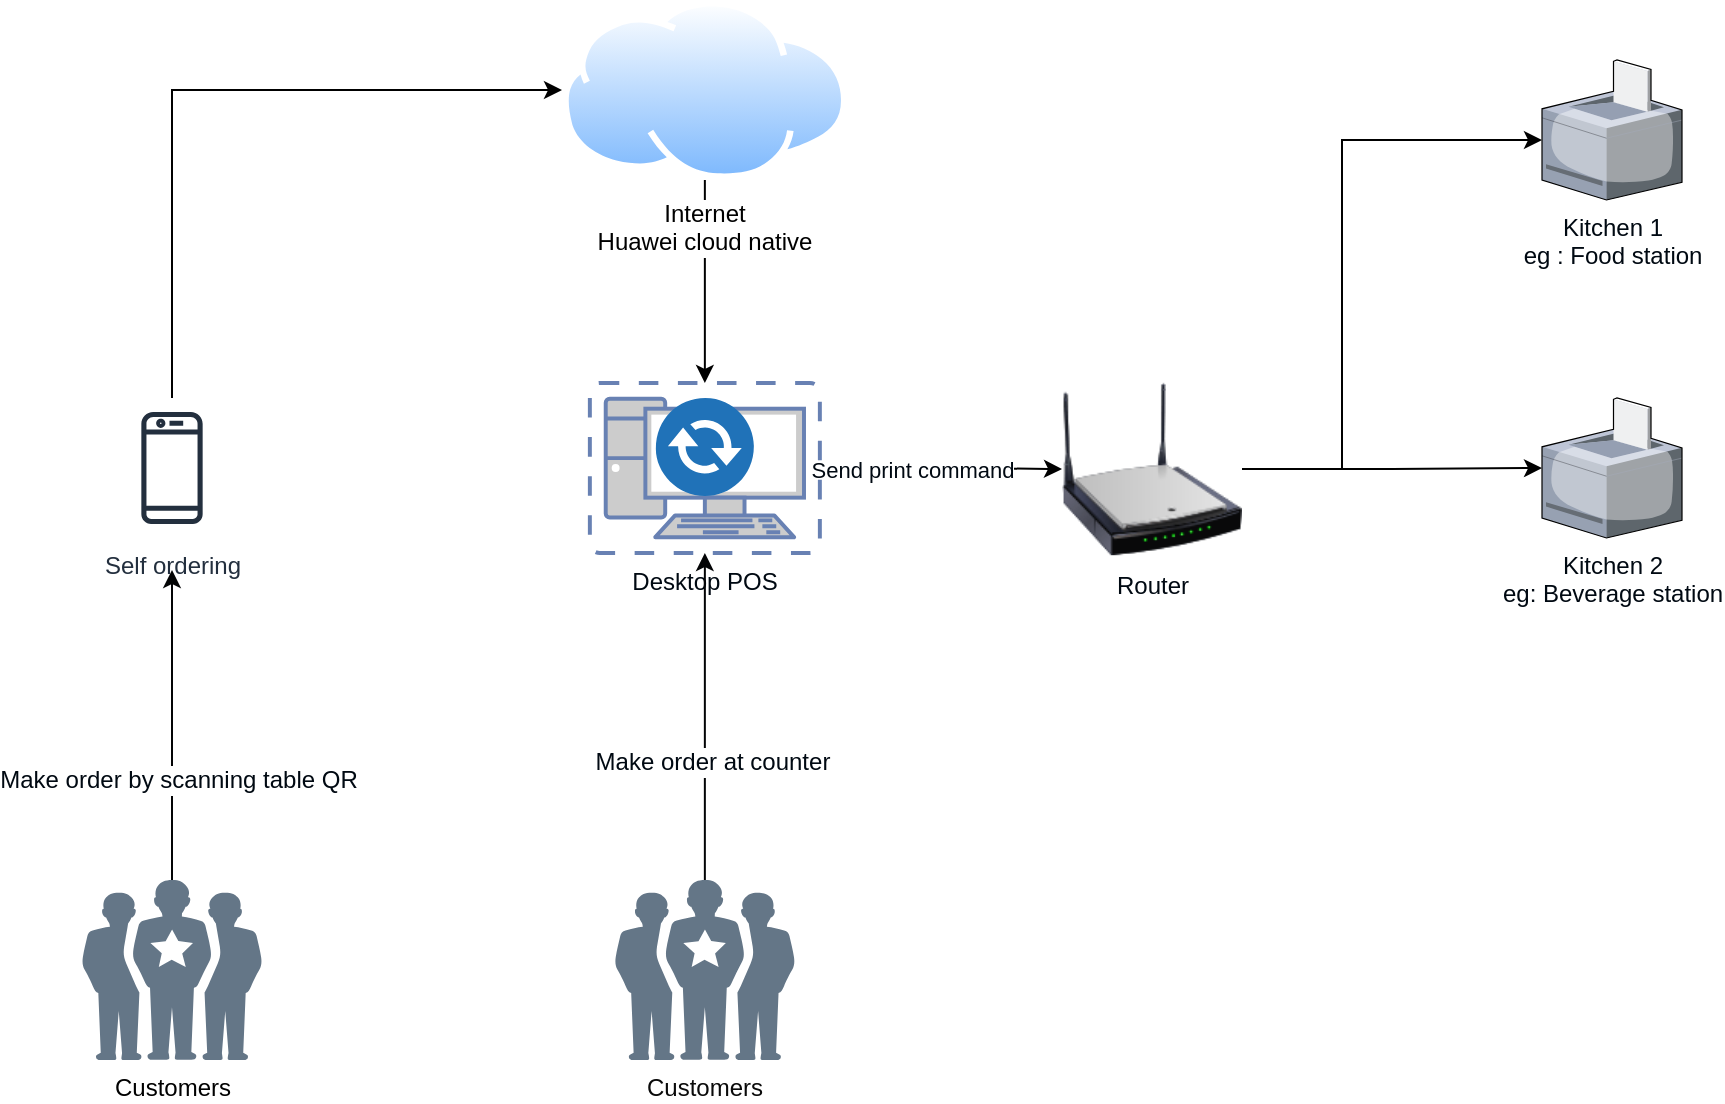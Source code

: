 <mxfile version="17.4.5" type="github">
  <diagram id="Gj9ap1B54_YSofqALJSN" name="Page-1">
    <mxGraphModel dx="1455" dy="912" grid="1" gridSize="10" guides="1" tooltips="1" connect="1" arrows="1" fold="1" page="1" pageScale="1" pageWidth="1169" pageHeight="827" math="0" shadow="0">
      <root>
        <mxCell id="0" />
        <mxCell id="1" parent="0" />
        <mxCell id="Sw-rf_Q4OlVgCwIyW0Pj-6" style="edgeStyle=orthogonalEdgeStyle;rounded=0;orthogonalLoop=1;jettySize=auto;html=1;entryX=0;entryY=0.5;entryDx=0;entryDy=0;" edge="1" parent="1" source="Sw-rf_Q4OlVgCwIyW0Pj-4" target="Sw-rf_Q4OlVgCwIyW0Pj-5">
          <mxGeometry relative="1" as="geometry">
            <Array as="points">
              <mxPoint x="175" y="195" />
            </Array>
          </mxGeometry>
        </mxCell>
        <mxCell id="Sw-rf_Q4OlVgCwIyW0Pj-4" value="Self ordering&lt;br&gt;" style="sketch=0;outlineConnect=0;fontColor=#232F3E;gradientColor=none;strokeColor=#232F3E;fillColor=#ffffff;dashed=0;verticalLabelPosition=bottom;verticalAlign=top;align=center;html=1;fontSize=12;fontStyle=0;aspect=fixed;shape=mxgraph.aws4.resourceIcon;resIcon=mxgraph.aws4.mobile_client;" vertex="1" parent="1">
          <mxGeometry x="140" y="349" width="70" height="70" as="geometry" />
        </mxCell>
        <mxCell id="Sw-rf_Q4OlVgCwIyW0Pj-8" style="edgeStyle=orthogonalEdgeStyle;rounded=0;orthogonalLoop=1;jettySize=auto;html=1;exitX=0.5;exitY=1;exitDx=0;exitDy=0;" edge="1" parent="1" source="Sw-rf_Q4OlVgCwIyW0Pj-5" target="Sw-rf_Q4OlVgCwIyW0Pj-7">
          <mxGeometry relative="1" as="geometry" />
        </mxCell>
        <mxCell id="Sw-rf_Q4OlVgCwIyW0Pj-5" value="Internet&lt;br&gt;Huawei cloud native" style="aspect=fixed;perimeter=ellipsePerimeter;html=1;align=center;shadow=0;dashed=0;spacingTop=3;image;image=img/lib/active_directory/internet_cloud.svg;" vertex="1" parent="1">
          <mxGeometry x="370" y="150" width="142.86" height="90" as="geometry" />
        </mxCell>
        <mxCell id="Sw-rf_Q4OlVgCwIyW0Pj-17" style="edgeStyle=orthogonalEdgeStyle;rounded=0;orthogonalLoop=1;jettySize=auto;html=1;exitX=1;exitY=0.5;exitDx=0;exitDy=0;exitPerimeter=0;entryX=0;entryY=0.5;entryDx=0;entryDy=0;fontColor=#000912;" edge="1" parent="1" source="Sw-rf_Q4OlVgCwIyW0Pj-7" target="Sw-rf_Q4OlVgCwIyW0Pj-16">
          <mxGeometry relative="1" as="geometry" />
        </mxCell>
        <mxCell id="Sw-rf_Q4OlVgCwIyW0Pj-23" value="Send print command" style="edgeLabel;html=1;align=center;verticalAlign=middle;resizable=0;points=[];fontColor=#000912;" vertex="1" connectable="0" parent="Sw-rf_Q4OlVgCwIyW0Pj-17">
          <mxGeometry x="-0.242" y="-1" relative="1" as="geometry">
            <mxPoint as="offset" />
          </mxGeometry>
        </mxCell>
        <mxCell id="Sw-rf_Q4OlVgCwIyW0Pj-7" value="Desktop POS" style="fontColor=#000912;verticalAlign=top;verticalLabelPosition=bottom;labelPosition=center;align=center;html=1;outlineConnect=0;fillColor=#CCCCCC;strokeColor=#6881B3;gradientColor=none;gradientDirection=north;strokeWidth=2;shape=mxgraph.networks.virtual_pc;" vertex="1" parent="1">
          <mxGeometry x="383.93" y="341.5" width="115" height="85" as="geometry" />
        </mxCell>
        <mxCell id="Sw-rf_Q4OlVgCwIyW0Pj-9" value="Kitchen 1&lt;br&gt;eg : Food station" style="verticalLabelPosition=bottom;sketch=0;aspect=fixed;html=1;verticalAlign=top;strokeColor=none;align=center;outlineConnect=0;shape=mxgraph.citrix.printer;fontColor=#000912;" vertex="1" parent="1">
          <mxGeometry x="860" y="180" width="70" height="70" as="geometry" />
        </mxCell>
        <mxCell id="Sw-rf_Q4OlVgCwIyW0Pj-10" value="Kitchen 2&lt;br&gt;eg: Beverage station" style="verticalLabelPosition=bottom;sketch=0;aspect=fixed;html=1;verticalAlign=top;strokeColor=none;align=center;outlineConnect=0;shape=mxgraph.citrix.printer;fontColor=#000912;" vertex="1" parent="1">
          <mxGeometry x="860" y="349" width="70" height="70" as="geometry" />
        </mxCell>
        <mxCell id="Sw-rf_Q4OlVgCwIyW0Pj-28" value="" style="edgeStyle=orthogonalEdgeStyle;rounded=0;orthogonalLoop=1;jettySize=auto;html=1;fontColor=#000912;strokeColor=#030405;fontSize=12;" edge="1" parent="1" source="Sw-rf_Q4OlVgCwIyW0Pj-15">
          <mxGeometry relative="1" as="geometry">
            <mxPoint x="175" y="435" as="targetPoint" />
          </mxGeometry>
        </mxCell>
        <mxCell id="Sw-rf_Q4OlVgCwIyW0Pj-32" value="Make order by scanning table QR" style="edgeLabel;html=1;align=center;verticalAlign=middle;resizable=0;points=[];fontColor=#000912;fontSize=12;" vertex="1" connectable="0" parent="Sw-rf_Q4OlVgCwIyW0Pj-28">
          <mxGeometry x="-0.353" y="-3" relative="1" as="geometry">
            <mxPoint as="offset" />
          </mxGeometry>
        </mxCell>
        <mxCell id="Sw-rf_Q4OlVgCwIyW0Pj-15" value="Customers" style="verticalLabelPosition=bottom;sketch=0;html=1;verticalAlign=top;pointerEvents=1;align=center;shape=mxgraph.cisco_safe.people_places_things_icons.icon1;fillColor=#647687;strokeColor=#314354;fontColor=#000000;" vertex="1" parent="1">
          <mxGeometry x="130" y="590" width="90" height="90" as="geometry" />
        </mxCell>
        <mxCell id="Sw-rf_Q4OlVgCwIyW0Pj-20" style="edgeStyle=orthogonalEdgeStyle;rounded=0;orthogonalLoop=1;jettySize=auto;html=1;exitX=1;exitY=0.5;exitDx=0;exitDy=0;fontColor=#000912;" edge="1" parent="1" source="Sw-rf_Q4OlVgCwIyW0Pj-16" target="Sw-rf_Q4OlVgCwIyW0Pj-10">
          <mxGeometry relative="1" as="geometry" />
        </mxCell>
        <mxCell id="Sw-rf_Q4OlVgCwIyW0Pj-21" style="edgeStyle=orthogonalEdgeStyle;rounded=0;orthogonalLoop=1;jettySize=auto;html=1;exitX=1;exitY=0.5;exitDx=0;exitDy=0;fontColor=#000912;" edge="1" parent="1" source="Sw-rf_Q4OlVgCwIyW0Pj-16" target="Sw-rf_Q4OlVgCwIyW0Pj-9">
          <mxGeometry relative="1" as="geometry">
            <Array as="points">
              <mxPoint x="760" y="385" />
              <mxPoint x="760" y="220" />
            </Array>
          </mxGeometry>
        </mxCell>
        <mxCell id="Sw-rf_Q4OlVgCwIyW0Pj-16" value="Router" style="image;html=1;image=img/lib/clip_art/networking/Wireless_Router_N_128x128.png;fontColor=#000912;" vertex="1" parent="1">
          <mxGeometry x="620" y="340" width="90" height="89" as="geometry" />
        </mxCell>
        <mxCell id="Sw-rf_Q4OlVgCwIyW0Pj-24" value="" style="sketch=0;pointerEvents=1;shadow=0;dashed=0;html=1;strokeColor=none;fillColor=#505050;labelPosition=center;verticalLabelPosition=bottom;verticalAlign=top;outlineConnect=0;align=center;shape=mxgraph.office.communications.exchange_active_sync;fillColor=#2072B8;fontColor=#000912;" vertex="1" parent="1">
          <mxGeometry x="416.93" y="349" width="49" height="49" as="geometry" />
        </mxCell>
        <mxCell id="Sw-rf_Q4OlVgCwIyW0Pj-31" value="" style="edgeStyle=orthogonalEdgeStyle;rounded=0;orthogonalLoop=1;jettySize=auto;html=1;fontColor=#000912;strokeColor=#030405;entryX=0.5;entryY=1;entryDx=0;entryDy=0;entryPerimeter=0;" edge="1" parent="1" source="Sw-rf_Q4OlVgCwIyW0Pj-29" target="Sw-rf_Q4OlVgCwIyW0Pj-7">
          <mxGeometry relative="1" as="geometry">
            <mxPoint x="441.43" y="465" as="targetPoint" />
          </mxGeometry>
        </mxCell>
        <mxCell id="Sw-rf_Q4OlVgCwIyW0Pj-33" value="Make order at counter" style="edgeLabel;html=1;align=center;verticalAlign=middle;resizable=0;points=[];fontColor=#000912;fontSize=12;" vertex="1" connectable="0" parent="Sw-rf_Q4OlVgCwIyW0Pj-31">
          <mxGeometry x="-0.278" y="-3" relative="1" as="geometry">
            <mxPoint as="offset" />
          </mxGeometry>
        </mxCell>
        <mxCell id="Sw-rf_Q4OlVgCwIyW0Pj-29" value="Customers" style="verticalLabelPosition=bottom;sketch=0;html=1;verticalAlign=top;pointerEvents=1;align=center;shape=mxgraph.cisco_safe.people_places_things_icons.icon1;fillColor=#647687;strokeColor=#314354;fontColor=#0A0A0A;" vertex="1" parent="1">
          <mxGeometry x="396.43" y="590" width="90" height="90" as="geometry" />
        </mxCell>
      </root>
    </mxGraphModel>
  </diagram>
</mxfile>
